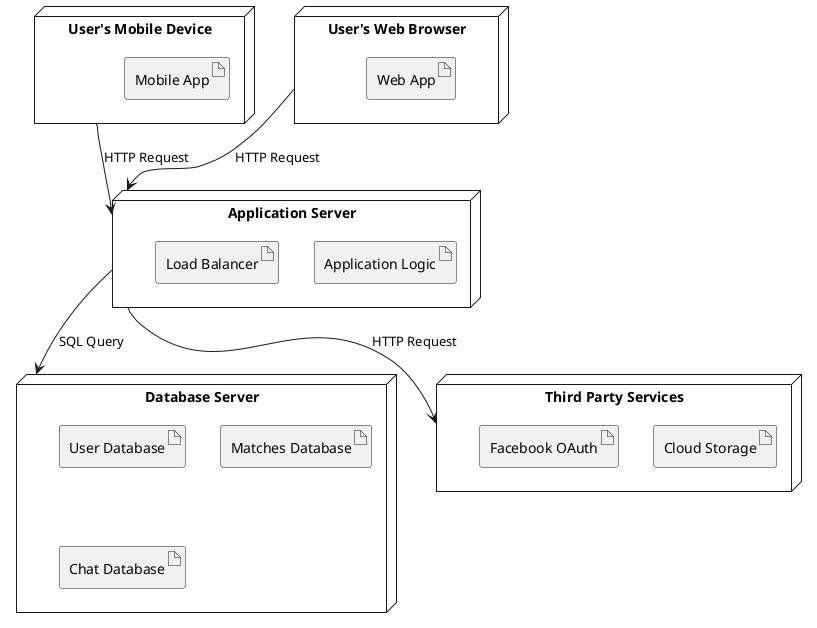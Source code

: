 @startuml DeploymentDiagram

node "User's Mobile Device" as MobileDevice {
    artifact "Mobile App" as MobileApp
}

node "User's Web Browser" as WebBrowser {
    artifact "Web App" as WebApp
}

node "Application Server" as AppServer {
    artifact "Application Logic" as AppLogic
    artifact "Load Balancer" as LoadBalancer
}

node "Database Server" as DBServer {
    artifact "User Database" as UserDB
    artifact "Matches Database" as MatchesDB
    artifact "Chat Database" as ChatDB
}

node "Third Party Services" as ThirdParty {
    artifact "Cloud Storage" as CloudStorage
    artifact "Facebook OAuth" as FacebookOAuth
}

MobileDevice --> AppServer : HTTP Request
WebBrowser --> AppServer : HTTP Request
AppServer --> DBServer : SQL Query
AppServer --> ThirdParty : HTTP Request

@enduml
